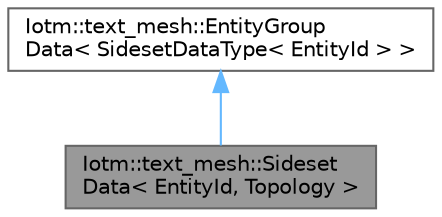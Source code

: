 digraph "Iotm::text_mesh::SidesetData&lt; EntityId, Topology &gt;"
{
 // INTERACTIVE_SVG=YES
 // LATEX_PDF_SIZE
  bgcolor="transparent";
  edge [fontname=Helvetica,fontsize=10,labelfontname=Helvetica,labelfontsize=10];
  node [fontname=Helvetica,fontsize=10,shape=box,height=0.2,width=0.4];
  Node1 [id="Node000001",label="Iotm::text_mesh::Sideset\lData\< EntityId, Topology \>",height=0.2,width=0.4,color="gray40", fillcolor="grey60", style="filled", fontcolor="black",tooltip=" "];
  Node2 -> Node1 [id="edge1_Node000001_Node000002",dir="back",color="steelblue1",style="solid",tooltip=" "];
  Node2 [id="Node000002",label="Iotm::text_mesh::EntityGroup\lData\< SidesetDataType\< EntityId \> \>",height=0.2,width=0.4,color="gray40", fillcolor="white", style="filled",URL="$structIotm_1_1text__mesh_1_1EntityGroupData.html",tooltip=" "];
}

